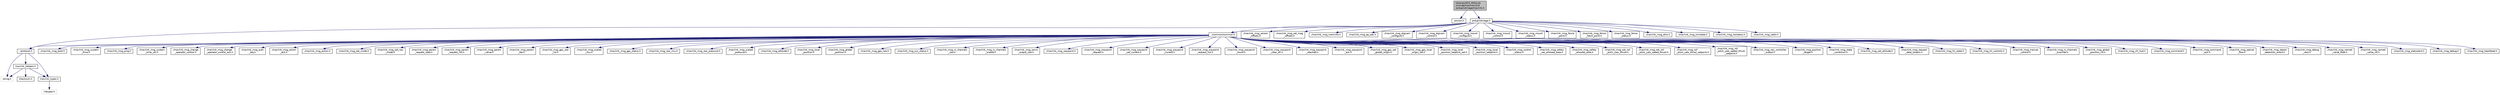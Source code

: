 digraph "libraries/GCS_MAVLink/include/mavlink/v0.9/ardupilotmega/mavlink.h"
{
 // INTERACTIVE_SVG=YES
  edge [fontname="Helvetica",fontsize="10",labelfontname="Helvetica",labelfontsize="10"];
  node [fontname="Helvetica",fontsize="10",shape=record];
  Node1 [label="libraries/GCS_MAVLink\l/include/mavlink/v0.9\l/ardupilotmega/mavlink.h",height=0.2,width=0.4,color="black", fillcolor="grey75", style="filled" fontcolor="black"];
  Node1 -> Node2 [color="midnightblue",fontsize="10",style="solid",fontname="Helvetica"];
  Node2 [label="version.h",height=0.2,width=0.4,color="black", fillcolor="white", style="filled",URL="$v0_89_2ardupilotmega_2version_8h.html",tooltip="MAVLink comm protocol built from ardupilotmega.xml. "];
  Node1 -> Node3 [color="midnightblue",fontsize="10",style="solid",fontname="Helvetica"];
  Node3 [label="ardupilotmega.h",height=0.2,width=0.4,color="black", fillcolor="white", style="filled",URL="$v0_89_2ardupilotmega_2ardupilotmega_8h.html",tooltip="MAVLink comm protocol generated from ardupilotmega.xml. "];
  Node3 -> Node4 [color="midnightblue",fontsize="10",style="solid",fontname="Helvetica"];
  Node4 [label="../protocol.h",height=0.2,width=0.4,color="black", fillcolor="white", style="filled",URL="$v0_89_2protocol_8h.html"];
  Node4 -> Node5 [color="midnightblue",fontsize="10",style="solid",fontname="Helvetica"];
  Node5 [label="string.h",height=0.2,width=0.4,color="grey75", fillcolor="white", style="filled"];
  Node4 -> Node6 [color="midnightblue",fontsize="10",style="solid",fontname="Helvetica"];
  Node6 [label="mavlink_types.h",height=0.2,width=0.4,color="black", fillcolor="white", style="filled",URL="$v0_89_2mavlink__types_8h.html"];
  Node6 -> Node7 [color="midnightblue",fontsize="10",style="solid",fontname="Helvetica"];
  Node7 [label="inttypes.h",height=0.2,width=0.4,color="grey75", fillcolor="white", style="filled"];
  Node4 -> Node8 [color="midnightblue",fontsize="10",style="solid",fontname="Helvetica"];
  Node8 [label="mavlink_helpers.h",height=0.2,width=0.4,color="black", fillcolor="white", style="filled",URL="$v0_89_2mavlink__helpers_8h.html"];
  Node8 -> Node5 [color="midnightblue",fontsize="10",style="solid",fontname="Helvetica"];
  Node8 -> Node9 [color="midnightblue",fontsize="10",style="solid",fontname="Helvetica"];
  Node9 [label="checksum.h",height=0.2,width=0.4,color="black", fillcolor="white", style="filled",URL="$v0_89_2checksum_8h.html"];
  Node8 -> Node6 [color="midnightblue",fontsize="10",style="solid",fontname="Helvetica"];
  Node3 -> Node10 [color="midnightblue",fontsize="10",style="solid",fontname="Helvetica"];
  Node10 [label="../common/common.h",height=0.2,width=0.4,color="black", fillcolor="white", style="filled",URL="$v0_89_2common_2common_8h.html",tooltip="MAVLink comm protocol generated from common.xml. "];
  Node10 -> Node4 [color="midnightblue",fontsize="10",style="solid",fontname="Helvetica"];
  Node10 -> Node11 [color="midnightblue",fontsize="10",style="solid",fontname="Helvetica"];
  Node11 [label="./mavlink_msg_heartbeat.h",height=0.2,width=0.4,color="black", fillcolor="white", style="filled",URL="$v0_89_2common_2mavlink__msg__heartbeat_8h.html"];
  Node10 -> Node12 [color="midnightblue",fontsize="10",style="solid",fontname="Helvetica"];
  Node12 [label="./mavlink_msg_boot.h",height=0.2,width=0.4,color="black", fillcolor="white", style="filled",URL="$mavlink__msg__boot_8h.html"];
  Node10 -> Node13 [color="midnightblue",fontsize="10",style="solid",fontname="Helvetica"];
  Node13 [label="./mavlink_msg_system\l_time.h",height=0.2,width=0.4,color="black", fillcolor="white", style="filled",URL="$v0_89_2common_2mavlink__msg__system__time_8h.html"];
  Node10 -> Node14 [color="midnightblue",fontsize="10",style="solid",fontname="Helvetica"];
  Node14 [label="./mavlink_msg_ping.h",height=0.2,width=0.4,color="black", fillcolor="white", style="filled",URL="$v0_89_2common_2mavlink__msg__ping_8h.html"];
  Node10 -> Node15 [color="midnightblue",fontsize="10",style="solid",fontname="Helvetica"];
  Node15 [label="./mavlink_msg_system\l_time_utc.h",height=0.2,width=0.4,color="black", fillcolor="white", style="filled",URL="$mavlink__msg__system__time__utc_8h.html"];
  Node10 -> Node16 [color="midnightblue",fontsize="10",style="solid",fontname="Helvetica"];
  Node16 [label="./mavlink_msg_change\l_operator_control.h",height=0.2,width=0.4,color="black", fillcolor="white", style="filled",URL="$v0_89_2common_2mavlink__msg__change__operator__control_8h.html"];
  Node10 -> Node17 [color="midnightblue",fontsize="10",style="solid",fontname="Helvetica"];
  Node17 [label="./mavlink_msg_change\l_operator_control_ack.h",height=0.2,width=0.4,color="black", fillcolor="white", style="filled",URL="$v0_89_2common_2mavlink__msg__change__operator__control__ack_8h.html"];
  Node10 -> Node18 [color="midnightblue",fontsize="10",style="solid",fontname="Helvetica"];
  Node18 [label="./mavlink_msg_auth\l_key.h",height=0.2,width=0.4,color="black", fillcolor="white", style="filled",URL="$v0_89_2common_2mavlink__msg__auth__key_8h.html"];
  Node10 -> Node19 [color="midnightblue",fontsize="10",style="solid",fontname="Helvetica"];
  Node19 [label="./mavlink_msg_action\l_ack.h",height=0.2,width=0.4,color="black", fillcolor="white", style="filled",URL="$mavlink__msg__action__ack_8h.html"];
  Node10 -> Node20 [color="midnightblue",fontsize="10",style="solid",fontname="Helvetica"];
  Node20 [label="./mavlink_msg_action.h",height=0.2,width=0.4,color="black", fillcolor="white", style="filled",URL="$mavlink__msg__action_8h.html"];
  Node10 -> Node21 [color="midnightblue",fontsize="10",style="solid",fontname="Helvetica"];
  Node21 [label="./mavlink_msg_set_mode.h",height=0.2,width=0.4,color="black", fillcolor="white", style="filled",URL="$v0_89_2common_2mavlink__msg__set__mode_8h.html"];
  Node10 -> Node22 [color="midnightblue",fontsize="10",style="solid",fontname="Helvetica"];
  Node22 [label="./mavlink_msg_set_nav\l_mode.h",height=0.2,width=0.4,color="black", fillcolor="white", style="filled",URL="$mavlink__msg__set__nav__mode_8h.html"];
  Node10 -> Node23 [color="midnightblue",fontsize="10",style="solid",fontname="Helvetica"];
  Node23 [label="./mavlink_msg_param\l_request_read.h",height=0.2,width=0.4,color="black", fillcolor="white", style="filled",URL="$v0_89_2common_2mavlink__msg__param__request__read_8h.html"];
  Node10 -> Node24 [color="midnightblue",fontsize="10",style="solid",fontname="Helvetica"];
  Node24 [label="./mavlink_msg_param\l_request_list.h",height=0.2,width=0.4,color="black", fillcolor="white", style="filled",URL="$v0_89_2common_2mavlink__msg__param__request__list_8h.html"];
  Node10 -> Node25 [color="midnightblue",fontsize="10",style="solid",fontname="Helvetica"];
  Node25 [label="./mavlink_msg_param\l_value.h",height=0.2,width=0.4,color="black", fillcolor="white", style="filled",URL="$v0_89_2common_2mavlink__msg__param__value_8h.html"];
  Node10 -> Node26 [color="midnightblue",fontsize="10",style="solid",fontname="Helvetica"];
  Node26 [label="./mavlink_msg_param\l_set.h",height=0.2,width=0.4,color="black", fillcolor="white", style="filled",URL="$v0_89_2common_2mavlink__msg__param__set_8h.html"];
  Node10 -> Node27 [color="midnightblue",fontsize="10",style="solid",fontname="Helvetica"];
  Node27 [label="./mavlink_msg_gps_raw\l_int.h",height=0.2,width=0.4,color="black", fillcolor="white", style="filled",URL="$v0_89_2common_2mavlink__msg__gps__raw__int_8h.html"];
  Node10 -> Node28 [color="midnightblue",fontsize="10",style="solid",fontname="Helvetica"];
  Node28 [label="./mavlink_msg_scaled\l_imu.h",height=0.2,width=0.4,color="black", fillcolor="white", style="filled",URL="$v0_89_2common_2mavlink__msg__scaled__imu_8h.html"];
  Node10 -> Node29 [color="midnightblue",fontsize="10",style="solid",fontname="Helvetica"];
  Node29 [label="./mavlink_msg_gps_status.h",height=0.2,width=0.4,color="black", fillcolor="white", style="filled",URL="$v0_89_2common_2mavlink__msg__gps__status_8h.html"];
  Node10 -> Node30 [color="midnightblue",fontsize="10",style="solid",fontname="Helvetica"];
  Node30 [label="./mavlink_msg_raw_imu.h",height=0.2,width=0.4,color="black", fillcolor="white", style="filled",URL="$v0_89_2common_2mavlink__msg__raw__imu_8h.html"];
  Node10 -> Node31 [color="midnightblue",fontsize="10",style="solid",fontname="Helvetica"];
  Node31 [label="./mavlink_msg_raw_pressure.h",height=0.2,width=0.4,color="black", fillcolor="white", style="filled",URL="$v0_89_2common_2mavlink__msg__raw__pressure_8h.html"];
  Node10 -> Node32 [color="midnightblue",fontsize="10",style="solid",fontname="Helvetica"];
  Node32 [label="./mavlink_msg_scaled\l_pressure.h",height=0.2,width=0.4,color="black", fillcolor="white", style="filled",URL="$v0_89_2common_2mavlink__msg__scaled__pressure_8h.html"];
  Node10 -> Node33 [color="midnightblue",fontsize="10",style="solid",fontname="Helvetica"];
  Node33 [label="./mavlink_msg_attitude.h",height=0.2,width=0.4,color="black", fillcolor="white", style="filled",URL="$v0_89_2common_2mavlink__msg__attitude_8h.html"];
  Node10 -> Node34 [color="midnightblue",fontsize="10",style="solid",fontname="Helvetica"];
  Node34 [label="./mavlink_msg_local\l_position.h",height=0.2,width=0.4,color="black", fillcolor="white", style="filled",URL="$mavlink__msg__local__position_8h.html"];
  Node10 -> Node35 [color="midnightblue",fontsize="10",style="solid",fontname="Helvetica"];
  Node35 [label="./mavlink_msg_global\l_position.h",height=0.2,width=0.4,color="black", fillcolor="white", style="filled",URL="$mavlink__msg__global__position_8h.html"];
  Node10 -> Node36 [color="midnightblue",fontsize="10",style="solid",fontname="Helvetica"];
  Node36 [label="./mavlink_msg_gps_raw.h",height=0.2,width=0.4,color="black", fillcolor="white", style="filled",URL="$mavlink__msg__gps__raw_8h.html"];
  Node10 -> Node37 [color="midnightblue",fontsize="10",style="solid",fontname="Helvetica"];
  Node37 [label="./mavlink_msg_sys_status.h",height=0.2,width=0.4,color="black", fillcolor="white", style="filled",URL="$v0_89_2common_2mavlink__msg__sys__status_8h.html"];
  Node10 -> Node38 [color="midnightblue",fontsize="10",style="solid",fontname="Helvetica"];
  Node38 [label="./mavlink_msg_rc_channels\l_raw.h",height=0.2,width=0.4,color="black", fillcolor="white", style="filled",URL="$v0_89_2common_2mavlink__msg__rc__channels__raw_8h.html"];
  Node10 -> Node39 [color="midnightblue",fontsize="10",style="solid",fontname="Helvetica"];
  Node39 [label="./mavlink_msg_rc_channels\l_scaled.h",height=0.2,width=0.4,color="black", fillcolor="white", style="filled",URL="$v0_89_2common_2mavlink__msg__rc__channels__scaled_8h.html"];
  Node10 -> Node40 [color="midnightblue",fontsize="10",style="solid",fontname="Helvetica"];
  Node40 [label="./mavlink_msg_servo\l_output_raw.h",height=0.2,width=0.4,color="black", fillcolor="white", style="filled",URL="$v0_89_2common_2mavlink__msg__servo__output__raw_8h.html"];
  Node10 -> Node41 [color="midnightblue",fontsize="10",style="solid",fontname="Helvetica"];
  Node41 [label="./mavlink_msg_waypoint.h",height=0.2,width=0.4,color="black", fillcolor="white", style="filled",URL="$mavlink__msg__waypoint_8h.html"];
  Node10 -> Node42 [color="midnightblue",fontsize="10",style="solid",fontname="Helvetica"];
  Node42 [label="./mavlink_msg_waypoint\l_request.h",height=0.2,width=0.4,color="black", fillcolor="white", style="filled",URL="$mavlink__msg__waypoint__request_8h.html"];
  Node10 -> Node43 [color="midnightblue",fontsize="10",style="solid",fontname="Helvetica"];
  Node43 [label="./mavlink_msg_waypoint\l_set_current.h",height=0.2,width=0.4,color="black", fillcolor="white", style="filled",URL="$mavlink__msg__waypoint__set__current_8h.html"];
  Node10 -> Node44 [color="midnightblue",fontsize="10",style="solid",fontname="Helvetica"];
  Node44 [label="./mavlink_msg_waypoint\l_current.h",height=0.2,width=0.4,color="black", fillcolor="white", style="filled",URL="$mavlink__msg__waypoint__current_8h.html"];
  Node10 -> Node45 [color="midnightblue",fontsize="10",style="solid",fontname="Helvetica"];
  Node45 [label="./mavlink_msg_waypoint\l_request_list.h",height=0.2,width=0.4,color="black", fillcolor="white", style="filled",URL="$mavlink__msg__waypoint__request__list_8h.html"];
  Node10 -> Node46 [color="midnightblue",fontsize="10",style="solid",fontname="Helvetica"];
  Node46 [label="./mavlink_msg_waypoint\l_count.h",height=0.2,width=0.4,color="black", fillcolor="white", style="filled",URL="$mavlink__msg__waypoint__count_8h.html"];
  Node10 -> Node47 [color="midnightblue",fontsize="10",style="solid",fontname="Helvetica"];
  Node47 [label="./mavlink_msg_waypoint\l_clear_all.h",height=0.2,width=0.4,color="black", fillcolor="white", style="filled",URL="$mavlink__msg__waypoint__clear__all_8h.html"];
  Node10 -> Node48 [color="midnightblue",fontsize="10",style="solid",fontname="Helvetica"];
  Node48 [label="./mavlink_msg_waypoint\l_reached.h",height=0.2,width=0.4,color="black", fillcolor="white", style="filled",URL="$mavlink__msg__waypoint__reached_8h.html"];
  Node10 -> Node49 [color="midnightblue",fontsize="10",style="solid",fontname="Helvetica"];
  Node49 [label="./mavlink_msg_waypoint\l_ack.h",height=0.2,width=0.4,color="black", fillcolor="white", style="filled",URL="$mavlink__msg__waypoint__ack_8h.html"];
  Node10 -> Node50 [color="midnightblue",fontsize="10",style="solid",fontname="Helvetica"];
  Node50 [label="./mavlink_msg_gps_set\l_global_origin.h",height=0.2,width=0.4,color="black", fillcolor="white", style="filled",URL="$mavlink__msg__gps__set__global__origin_8h.html"];
  Node10 -> Node51 [color="midnightblue",fontsize="10",style="solid",fontname="Helvetica"];
  Node51 [label="./mavlink_msg_gps_local\l_origin_set.h",height=0.2,width=0.4,color="black", fillcolor="white", style="filled",URL="$mavlink__msg__gps__local__origin__set_8h.html"];
  Node10 -> Node52 [color="midnightblue",fontsize="10",style="solid",fontname="Helvetica"];
  Node52 [label="./mavlink_msg_local\l_position_setpoint_set.h",height=0.2,width=0.4,color="black", fillcolor="white", style="filled",URL="$mavlink__msg__local__position__setpoint__set_8h.html"];
  Node10 -> Node53 [color="midnightblue",fontsize="10",style="solid",fontname="Helvetica"];
  Node53 [label="./mavlink_msg_local\l_position_setpoint.h",height=0.2,width=0.4,color="black", fillcolor="white", style="filled",URL="$mavlink__msg__local__position__setpoint_8h.html"];
  Node10 -> Node54 [color="midnightblue",fontsize="10",style="solid",fontname="Helvetica"];
  Node54 [label="./mavlink_msg_control\l_status.h",height=0.2,width=0.4,color="black", fillcolor="white", style="filled",URL="$mavlink__msg__control__status_8h.html"];
  Node10 -> Node55 [color="midnightblue",fontsize="10",style="solid",fontname="Helvetica"];
  Node55 [label="./mavlink_msg_safety\l_set_allowed_area.h",height=0.2,width=0.4,color="black", fillcolor="white", style="filled",URL="$v0_89_2common_2mavlink__msg__safety__set__allowed__area_8h.html"];
  Node10 -> Node56 [color="midnightblue",fontsize="10",style="solid",fontname="Helvetica"];
  Node56 [label="./mavlink_msg_safety\l_allowed_area.h",height=0.2,width=0.4,color="black", fillcolor="white", style="filled",URL="$v0_89_2common_2mavlink__msg__safety__allowed__area_8h.html"];
  Node10 -> Node57 [color="midnightblue",fontsize="10",style="solid",fontname="Helvetica"];
  Node57 [label="./mavlink_msg_set_roll\l_pitch_yaw_thrust.h",height=0.2,width=0.4,color="black", fillcolor="white", style="filled",URL="$mavlink__msg__set__roll__pitch__yaw__thrust_8h.html"];
  Node10 -> Node58 [color="midnightblue",fontsize="10",style="solid",fontname="Helvetica"];
  Node58 [label="./mavlink_msg_set_roll\l_pitch_yaw_speed_thrust.h",height=0.2,width=0.4,color="black", fillcolor="white", style="filled",URL="$mavlink__msg__set__roll__pitch__yaw__speed__thrust_8h.html"];
  Node10 -> Node59 [color="midnightblue",fontsize="10",style="solid",fontname="Helvetica"];
  Node59 [label="./mavlink_msg_roll\l_pitch_yaw_thrust_setpoint.h",height=0.2,width=0.4,color="black", fillcolor="white", style="filled",URL="$mavlink__msg__roll__pitch__yaw__thrust__setpoint_8h.html"];
  Node10 -> Node60 [color="midnightblue",fontsize="10",style="solid",fontname="Helvetica"];
  Node60 [label="./mavlink_msg_roll\l_pitch_yaw_speed_thrust\l_setpoint.h",height=0.2,width=0.4,color="black", fillcolor="white", style="filled",URL="$mavlink__msg__roll__pitch__yaw__speed__thrust__setpoint_8h.html"];
  Node10 -> Node61 [color="midnightblue",fontsize="10",style="solid",fontname="Helvetica"];
  Node61 [label="./mavlink_msg_nav_controller\l_output.h",height=0.2,width=0.4,color="black", fillcolor="white", style="filled",URL="$v0_89_2common_2mavlink__msg__nav__controller__output_8h.html"];
  Node10 -> Node62 [color="midnightblue",fontsize="10",style="solid",fontname="Helvetica"];
  Node62 [label="./mavlink_msg_position\l_target.h",height=0.2,width=0.4,color="black", fillcolor="white", style="filled",URL="$mavlink__msg__position__target_8h.html"];
  Node10 -> Node63 [color="midnightblue",fontsize="10",style="solid",fontname="Helvetica"];
  Node63 [label="./mavlink_msg_state\l_correction.h",height=0.2,width=0.4,color="black", fillcolor="white", style="filled",URL="$mavlink__msg__state__correction_8h.html"];
  Node10 -> Node64 [color="midnightblue",fontsize="10",style="solid",fontname="Helvetica"];
  Node64 [label="./mavlink_msg_set_altitude.h",height=0.2,width=0.4,color="black", fillcolor="white", style="filled",URL="$mavlink__msg__set__altitude_8h.html"];
  Node10 -> Node65 [color="midnightblue",fontsize="10",style="solid",fontname="Helvetica"];
  Node65 [label="./mavlink_msg_request\l_data_stream.h",height=0.2,width=0.4,color="black", fillcolor="white", style="filled",URL="$v0_89_2common_2mavlink__msg__request__data__stream_8h.html"];
  Node10 -> Node66 [color="midnightblue",fontsize="10",style="solid",fontname="Helvetica"];
  Node66 [label="./mavlink_msg_hil_state.h",height=0.2,width=0.4,color="black", fillcolor="white", style="filled",URL="$v0_89_2common_2mavlink__msg__hil__state_8h.html"];
  Node10 -> Node67 [color="midnightblue",fontsize="10",style="solid",fontname="Helvetica"];
  Node67 [label="./mavlink_msg_hil_controls.h",height=0.2,width=0.4,color="black", fillcolor="white", style="filled",URL="$v0_89_2common_2mavlink__msg__hil__controls_8h.html"];
  Node10 -> Node68 [color="midnightblue",fontsize="10",style="solid",fontname="Helvetica"];
  Node68 [label="./mavlink_msg_manual\l_control.h",height=0.2,width=0.4,color="black", fillcolor="white", style="filled",URL="$v0_89_2common_2mavlink__msg__manual__control_8h.html"];
  Node10 -> Node69 [color="midnightblue",fontsize="10",style="solid",fontname="Helvetica"];
  Node69 [label="./mavlink_msg_rc_channels\l_override.h",height=0.2,width=0.4,color="black", fillcolor="white", style="filled",URL="$v0_89_2common_2mavlink__msg__rc__channels__override_8h.html"];
  Node10 -> Node70 [color="midnightblue",fontsize="10",style="solid",fontname="Helvetica"];
  Node70 [label="./mavlink_msg_global\l_position_int.h",height=0.2,width=0.4,color="black", fillcolor="white", style="filled",URL="$v0_89_2common_2mavlink__msg__global__position__int_8h.html"];
  Node10 -> Node71 [color="midnightblue",fontsize="10",style="solid",fontname="Helvetica"];
  Node71 [label="./mavlink_msg_vfr_hud.h",height=0.2,width=0.4,color="black", fillcolor="white", style="filled",URL="$v0_89_2common_2mavlink__msg__vfr__hud_8h.html"];
  Node10 -> Node72 [color="midnightblue",fontsize="10",style="solid",fontname="Helvetica"];
  Node72 [label="./mavlink_msg_command.h",height=0.2,width=0.4,color="black", fillcolor="white", style="filled",URL="$mavlink__msg__command_8h.html"];
  Node10 -> Node73 [color="midnightblue",fontsize="10",style="solid",fontname="Helvetica"];
  Node73 [label="./mavlink_msg_command\l_ack.h",height=0.2,width=0.4,color="black", fillcolor="white", style="filled",URL="$v0_89_2common_2mavlink__msg__command__ack_8h.html"];
  Node10 -> Node74 [color="midnightblue",fontsize="10",style="solid",fontname="Helvetica"];
  Node74 [label="./mavlink_msg_optical\l_flow.h",height=0.2,width=0.4,color="black", fillcolor="white", style="filled",URL="$v0_89_2common_2mavlink__msg__optical__flow_8h.html"];
  Node10 -> Node75 [color="midnightblue",fontsize="10",style="solid",fontname="Helvetica"];
  Node75 [label="./mavlink_msg_object\l_detection_event.h",height=0.2,width=0.4,color="black", fillcolor="white", style="filled",URL="$mavlink__msg__object__detection__event_8h.html"];
  Node10 -> Node76 [color="midnightblue",fontsize="10",style="solid",fontname="Helvetica"];
  Node76 [label="./mavlink_msg_debug\l_vect.h",height=0.2,width=0.4,color="black", fillcolor="white", style="filled",URL="$v0_89_2common_2mavlink__msg__debug__vect_8h.html"];
  Node10 -> Node77 [color="midnightblue",fontsize="10",style="solid",fontname="Helvetica"];
  Node77 [label="./mavlink_msg_named\l_value_float.h",height=0.2,width=0.4,color="black", fillcolor="white", style="filled",URL="$v0_89_2common_2mavlink__msg__named__value__float_8h.html"];
  Node10 -> Node78 [color="midnightblue",fontsize="10",style="solid",fontname="Helvetica"];
  Node78 [label="./mavlink_msg_named\l_value_int.h",height=0.2,width=0.4,color="black", fillcolor="white", style="filled",URL="$v0_89_2common_2mavlink__msg__named__value__int_8h.html"];
  Node10 -> Node79 [color="midnightblue",fontsize="10",style="solid",fontname="Helvetica"];
  Node79 [label="./mavlink_msg_statustext.h",height=0.2,width=0.4,color="black", fillcolor="white", style="filled",URL="$v0_89_2common_2mavlink__msg__statustext_8h.html"];
  Node10 -> Node80 [color="midnightblue",fontsize="10",style="solid",fontname="Helvetica"];
  Node80 [label="./mavlink_msg_debug.h",height=0.2,width=0.4,color="black", fillcolor="white", style="filled",URL="$v0_89_2common_2mavlink__msg__debug_8h.html"];
  Node3 -> Node81 [color="midnightblue",fontsize="10",style="solid",fontname="Helvetica"];
  Node81 [label="./mavlink_msg_sensor\l_offsets.h",height=0.2,width=0.4,color="black", fillcolor="white", style="filled",URL="$v0_89_2ardupilotmega_2mavlink__msg__sensor__offsets_8h.html"];
  Node3 -> Node82 [color="midnightblue",fontsize="10",style="solid",fontname="Helvetica"];
  Node82 [label="./mavlink_msg_set_mag\l_offsets.h",height=0.2,width=0.4,color="black", fillcolor="white", style="filled",URL="$v0_89_2ardupilotmega_2mavlink__msg__set__mag__offsets_8h.html"];
  Node3 -> Node83 [color="midnightblue",fontsize="10",style="solid",fontname="Helvetica"];
  Node83 [label="./mavlink_msg_meminfo.h",height=0.2,width=0.4,color="black", fillcolor="white", style="filled",URL="$v0_89_2ardupilotmega_2mavlink__msg__meminfo_8h.html"];
  Node3 -> Node84 [color="midnightblue",fontsize="10",style="solid",fontname="Helvetica"];
  Node84 [label="./mavlink_msg_ap_adc.h",height=0.2,width=0.4,color="black", fillcolor="white", style="filled",URL="$v0_89_2ardupilotmega_2mavlink__msg__ap__adc_8h.html"];
  Node3 -> Node85 [color="midnightblue",fontsize="10",style="solid",fontname="Helvetica"];
  Node85 [label="./mavlink_msg_digicam\l_configure.h",height=0.2,width=0.4,color="black", fillcolor="white", style="filled",URL="$v0_89_2ardupilotmega_2mavlink__msg__digicam__configure_8h.html"];
  Node3 -> Node86 [color="midnightblue",fontsize="10",style="solid",fontname="Helvetica"];
  Node86 [label="./mavlink_msg_digicam\l_control.h",height=0.2,width=0.4,color="black", fillcolor="white", style="filled",URL="$v0_89_2ardupilotmega_2mavlink__msg__digicam__control_8h.html"];
  Node3 -> Node87 [color="midnightblue",fontsize="10",style="solid",fontname="Helvetica"];
  Node87 [label="./mavlink_msg_mount\l_configure.h",height=0.2,width=0.4,color="black", fillcolor="white", style="filled",URL="$v0_89_2ardupilotmega_2mavlink__msg__mount__configure_8h.html"];
  Node3 -> Node88 [color="midnightblue",fontsize="10",style="solid",fontname="Helvetica"];
  Node88 [label="./mavlink_msg_mount\l_control.h",height=0.2,width=0.4,color="black", fillcolor="white", style="filled",URL="$v0_89_2ardupilotmega_2mavlink__msg__mount__control_8h.html"];
  Node3 -> Node89 [color="midnightblue",fontsize="10",style="solid",fontname="Helvetica"];
  Node89 [label="./mavlink_msg_mount\l_status.h",height=0.2,width=0.4,color="black", fillcolor="white", style="filled",URL="$v0_89_2ardupilotmega_2mavlink__msg__mount__status_8h.html"];
  Node3 -> Node90 [color="midnightblue",fontsize="10",style="solid",fontname="Helvetica"];
  Node90 [label="./mavlink_msg_fence\l_point.h",height=0.2,width=0.4,color="black", fillcolor="white", style="filled",URL="$v0_89_2ardupilotmega_2mavlink__msg__fence__point_8h.html"];
  Node3 -> Node91 [color="midnightblue",fontsize="10",style="solid",fontname="Helvetica"];
  Node91 [label="./mavlink_msg_fence\l_fetch_point.h",height=0.2,width=0.4,color="black", fillcolor="white", style="filled",URL="$v0_89_2ardupilotmega_2mavlink__msg__fence__fetch__point_8h.html"];
  Node3 -> Node92 [color="midnightblue",fontsize="10",style="solid",fontname="Helvetica"];
  Node92 [label="./mavlink_msg_fence\l_status.h",height=0.2,width=0.4,color="black", fillcolor="white", style="filled",URL="$v0_89_2ardupilotmega_2mavlink__msg__fence__status_8h.html"];
  Node3 -> Node93 [color="midnightblue",fontsize="10",style="solid",fontname="Helvetica"];
  Node93 [label="./mavlink_msg_ahrs.h",height=0.2,width=0.4,color="black", fillcolor="white", style="filled",URL="$v0_89_2ardupilotmega_2mavlink__msg__ahrs_8h.html"];
  Node3 -> Node94 [color="midnightblue",fontsize="10",style="solid",fontname="Helvetica"];
  Node94 [label="./mavlink_msg_simstate.h",height=0.2,width=0.4,color="black", fillcolor="white", style="filled",URL="$v0_89_2ardupilotmega_2mavlink__msg__simstate_8h.html"];
  Node3 -> Node95 [color="midnightblue",fontsize="10",style="solid",fontname="Helvetica"];
  Node95 [label="./mavlink_msg_hwstatus.h",height=0.2,width=0.4,color="black", fillcolor="white", style="filled",URL="$v0_89_2ardupilotmega_2mavlink__msg__hwstatus_8h.html"];
  Node3 -> Node96 [color="midnightblue",fontsize="10",style="solid",fontname="Helvetica"];
  Node96 [label="./mavlink_msg_radio.h",height=0.2,width=0.4,color="black", fillcolor="white", style="filled",URL="$v0_89_2ardupilotmega_2mavlink__msg__radio_8h.html"];
}
